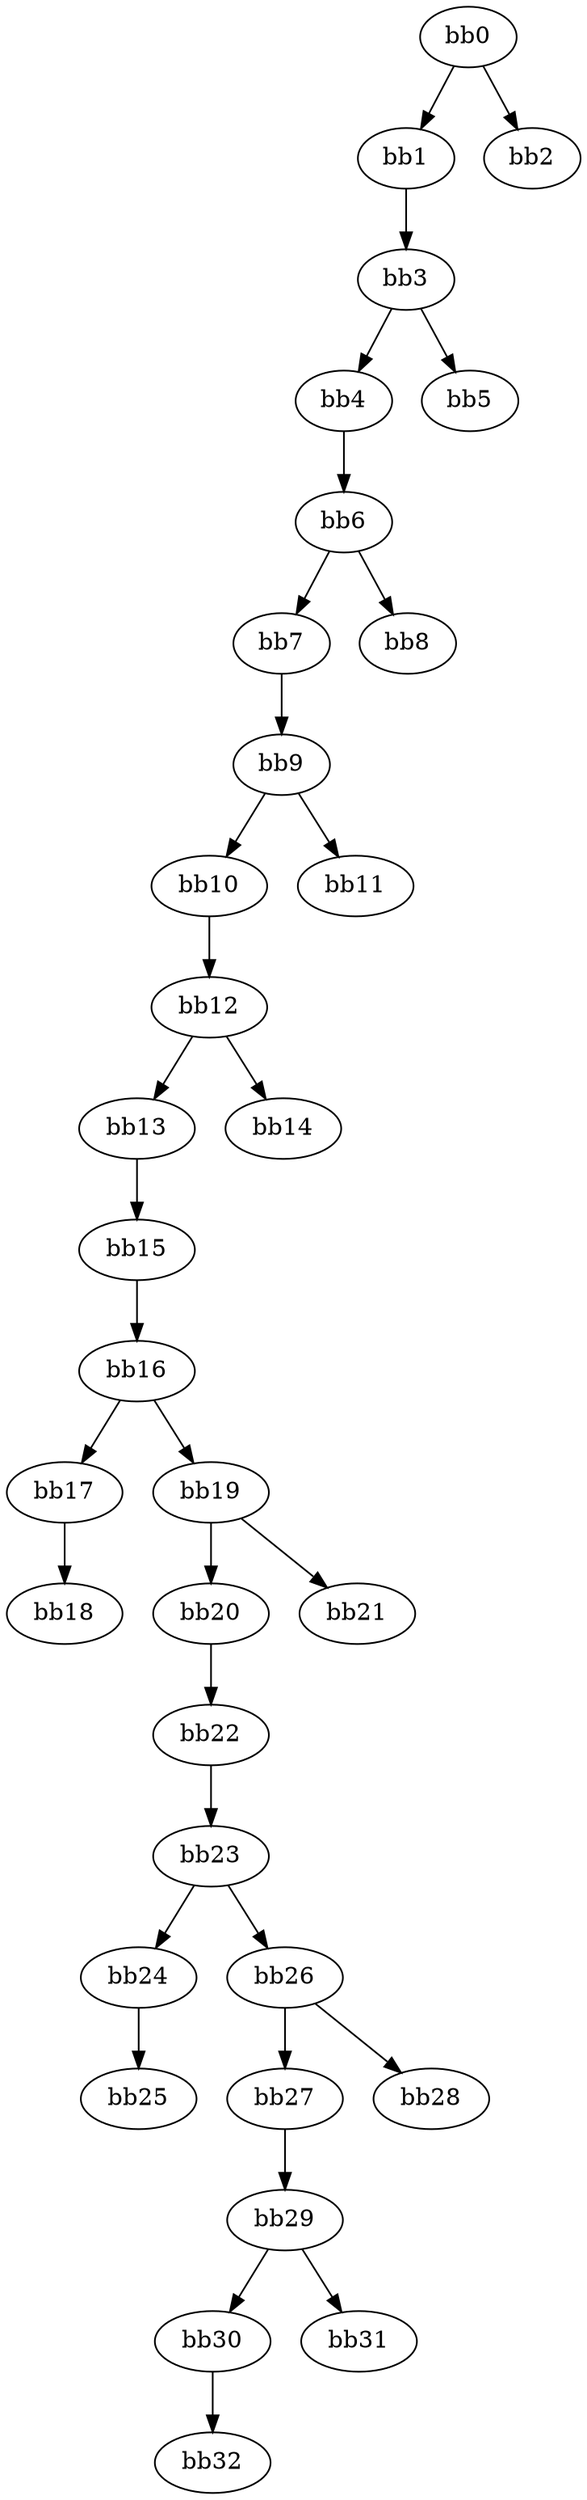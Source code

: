 digraph cfg {
v0 [label = "bb0"];
v1 [label = "bb1"];
v2 [label = "bb2"];
v3 [label = "bb3"];
v4 [label = "bb4"];
v5 [label = "bb5"];
v6 [label = "bb6"];
v7 [label = "bb7"];
v8 [label = "bb8"];
v9 [label = "bb9"];
v10 [label = "bb10"];
v11 [label = "bb11"];
v12 [label = "bb12"];
v13 [label = "bb13"];
v14 [label = "bb14"];
v15 [label = "bb15"];
v16 [label = "bb16"];
v17 [label = "bb17"];
v18 [label = "bb18"];
v19 [label = "bb19"];
v20 [label = "bb20"];
v21 [label = "bb21"];
v22 [label = "bb22"];
v23 [label = "bb23"];
v24 [label = "bb24"];
v25 [label = "bb25"];
v26 [label = "bb26"];
v27 [label = "bb27"];
v28 [label = "bb28"];
v29 [label = "bb29"];
v30 [label = "bb30"];
v31 [label = "bb31"];
v32 [label = "bb32"];
v0 -> v1;
v0 -> v2;
v1 -> v3;
v3 -> v4;
v3 -> v5;
v4 -> v6;
v6 -> v7;
v6 -> v8;
v7 -> v9;
v9 -> v10;
v9 -> v11;
v10 -> v12;
v12 -> v13;
v12 -> v14;
v13 -> v15;
v15 -> v16;
v16 -> v17;
v16 -> v19;
v17 -> v18;
v19 -> v20;
v19 -> v21;
v20 -> v22;
v22 -> v23;
v23 -> v24;
v23 -> v26;
v24 -> v25;
v26 -> v27;
v26 -> v28;
v27 -> v29;
v29 -> v30;
v29 -> v31;
v30 -> v32;
}
